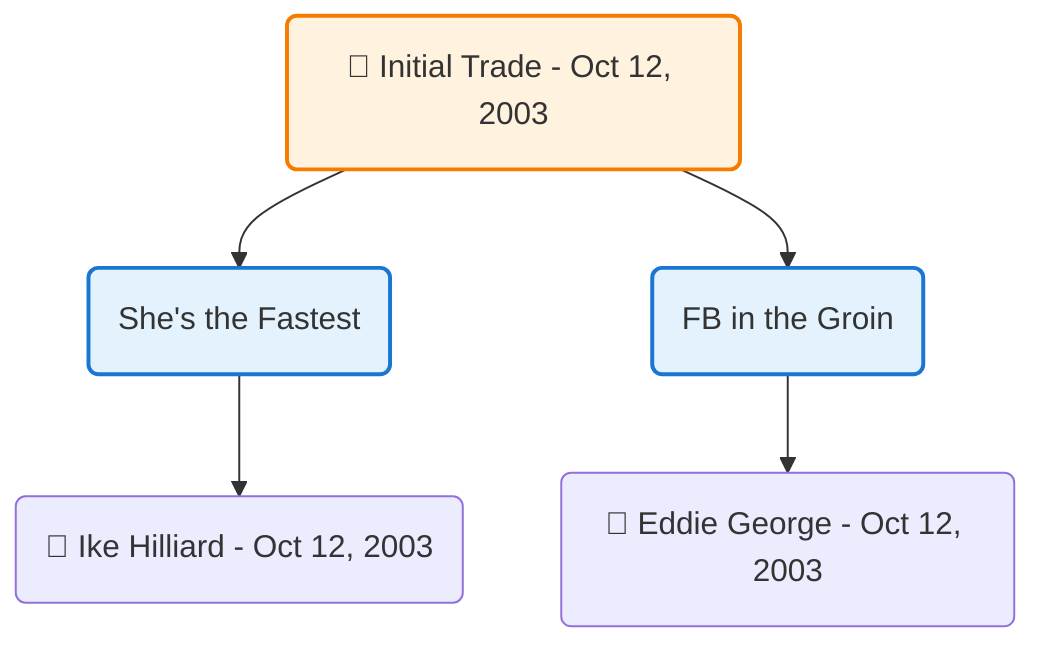flowchart TD

    TRADE_MAIN("🔄 Initial Trade - Oct 12, 2003")
    TEAM_1("She's the Fastest")
    TEAM_2("FB in the Groin")
    NODE_b3227163-9118-470d-8a3c-09c2df344f88("🔄 Ike Hilliard - Oct 12, 2003")
    NODE_6d6f8685-dd0b-418b-923b-6f11e73557f5("🔄 Eddie George - Oct 12, 2003")

    TRADE_MAIN --> TEAM_1
    TRADE_MAIN --> TEAM_2
    TEAM_1 --> NODE_b3227163-9118-470d-8a3c-09c2df344f88
    TEAM_2 --> NODE_6d6f8685-dd0b-418b-923b-6f11e73557f5

    %% Node styling
    classDef teamNode fill:#e3f2fd,stroke:#1976d2,stroke-width:2px
    classDef tradeNode fill:#fff3e0,stroke:#f57c00,stroke-width:2px
    classDef playerNode fill:#f3e5f5,stroke:#7b1fa2,stroke-width:1px
    classDef nonRootPlayerNode fill:#f5f5f5,stroke:#757575,stroke-width:1px
    classDef endNode fill:#ffebee,stroke:#c62828,stroke-width:2px
    classDef waiverNode fill:#e8f5e8,stroke:#388e3c,stroke-width:2px
    classDef championshipNode fill:#fff9c4,stroke:#f57f17,stroke-width:3px

    class TEAM_1,TEAM_2 teamNode
    class TRADE_MAIN tradeNode